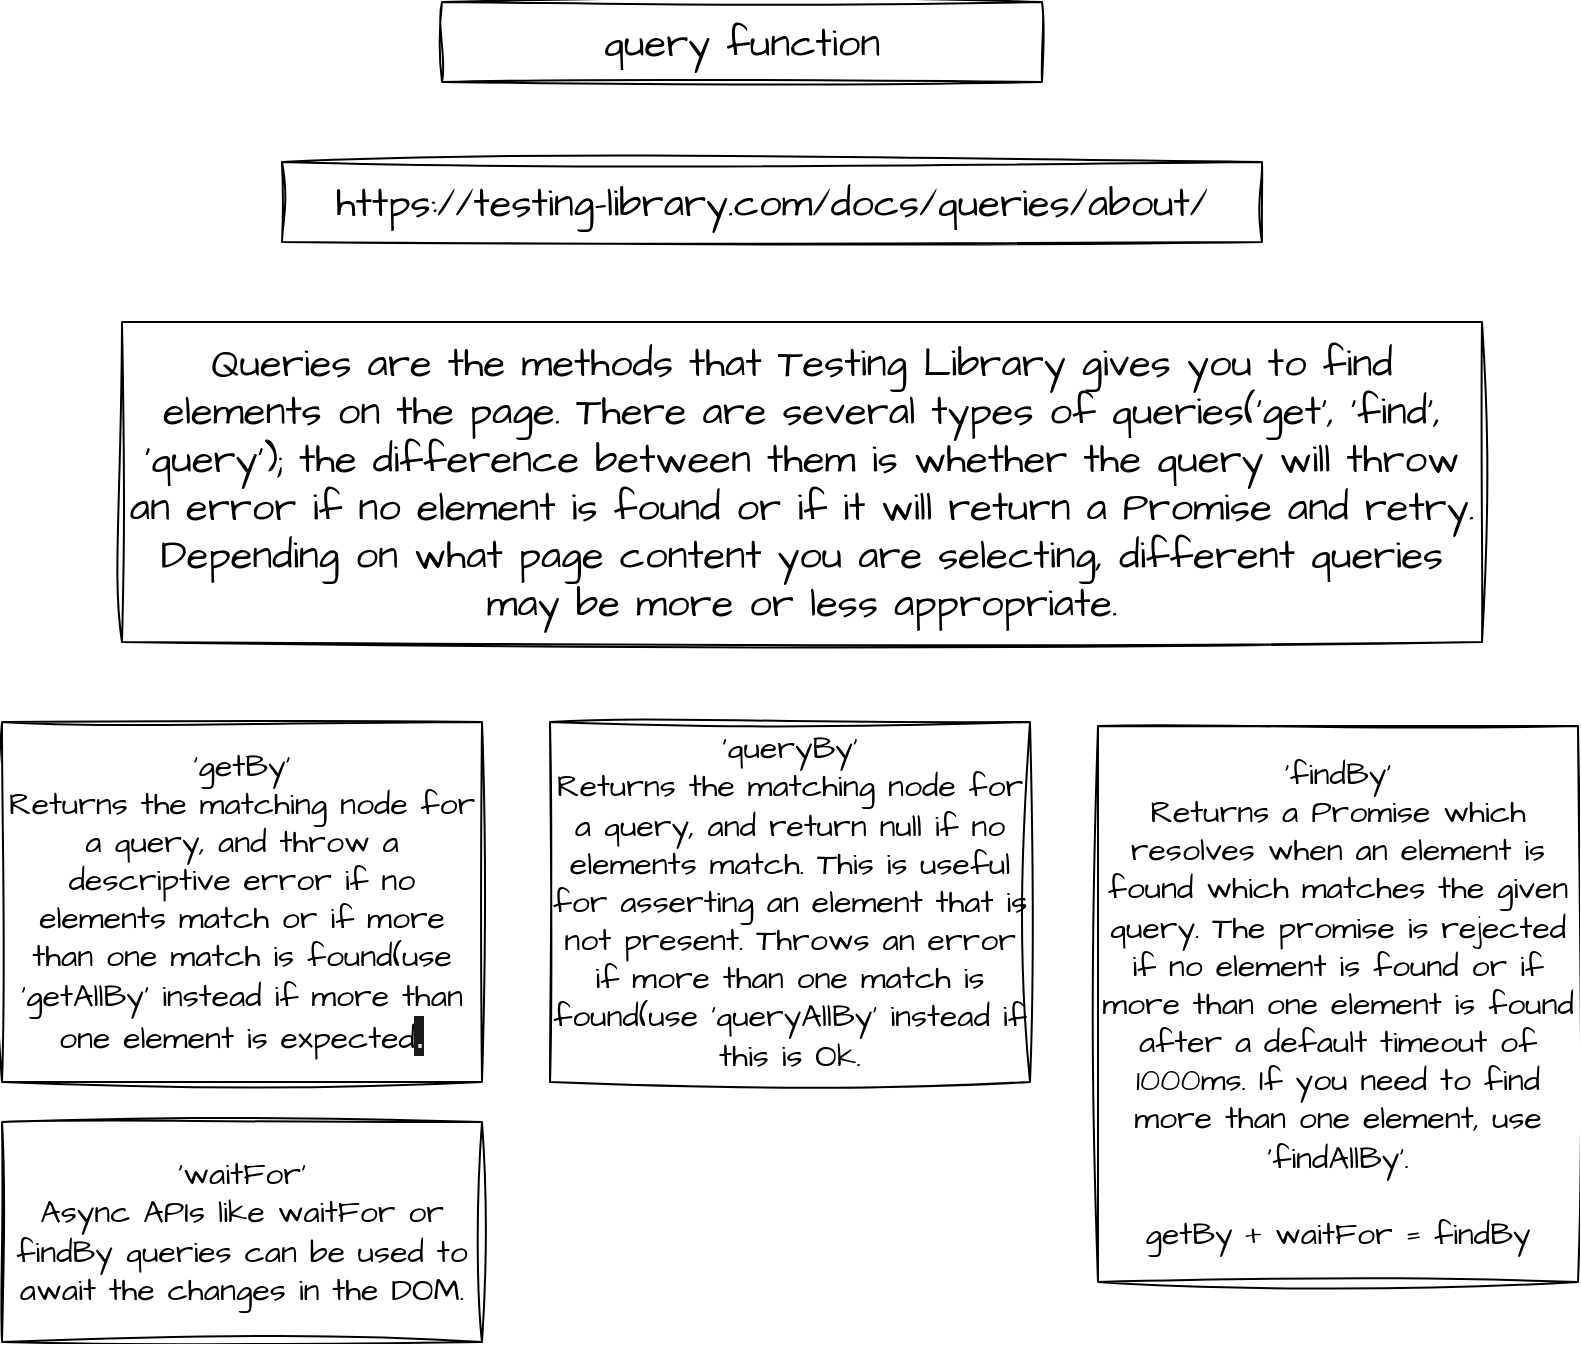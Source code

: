 <mxfile version="22.0.8" type="google">
  <diagram name="페이지-1" id="YARPRC77gt4IM3SaqAKJ">
    <mxGraphModel grid="1" page="1" gridSize="10" guides="1" tooltips="1" connect="1" arrows="1" fold="1" pageScale="1" pageWidth="827" pageHeight="1169" math="0" shadow="0">
      <root>
        <mxCell id="0" />
        <mxCell id="1" parent="0" />
        <mxCell id="mscHq_srBqh7eXsAOqAP-1" value="query function" style="rounded=0;whiteSpace=wrap;html=1;sketch=1;hachureGap=4;jiggle=2;curveFitting=1;fontFamily=Architects Daughter;fontSource=https%3A%2F%2Ffonts.googleapis.com%2Fcss%3Ffamily%3DArchitects%2BDaughter;fontSize=20;" vertex="1" parent="1">
          <mxGeometry x="240" y="40" width="300" height="40" as="geometry" />
        </mxCell>
        <mxCell id="mscHq_srBqh7eXsAOqAP-2" value="https://testing-library.com/docs/queries/about/" style="rounded=0;whiteSpace=wrap;html=1;sketch=1;hachureGap=4;jiggle=2;curveFitting=1;fontFamily=Architects Daughter;fontSource=https%3A%2F%2Ffonts.googleapis.com%2Fcss%3Ffamily%3DArchitects%2BDaughter;fontSize=20;" vertex="1" parent="1">
          <mxGeometry x="160" y="120" width="490" height="40" as="geometry" />
        </mxCell>
        <mxCell id="mscHq_srBqh7eXsAOqAP-3" value="Queries are the methods that Testing Library gives you to find elements on the page. There are several types of queries(&#39;get&#39;, &#39;find&#39;, &#39;query&#39;); the difference between them is whether the query will throw an error if no element is found or if it will return a Promise and retry. Depending on what page content you are selecting, different queries may be more or less appropriate." style="rounded=0;whiteSpace=wrap;html=1;sketch=1;hachureGap=4;jiggle=2;curveFitting=1;fontFamily=Architects Daughter;fontSource=https%3A%2F%2Ffonts.googleapis.com%2Fcss%3Ffamily%3DArchitects%2BDaughter;fontSize=20;" vertex="1" parent="1">
          <mxGeometry x="80" y="200" width="680" height="160" as="geometry" />
        </mxCell>
        <mxCell id="mscHq_srBqh7eXsAOqAP-4" value="&#39;getBy&#39;&lt;br&gt;&lt;div style=&quot;&quot;&gt;&lt;span style=&quot;background-color: initial;&quot;&gt;Returns the matching node for a query, and throw a descriptive error if no elements match or if more than one match is found(use &#39;getAllBy&#39; instead if more than one element is expected&lt;/span&gt;&lt;font face=&quot;Source Sans Pro, sans-serif&quot; color=&quot;#e3e3e3&quot;&gt;&lt;span style=&quot;font-size: 18px; background-color: rgb(27, 27, 29);&quot;&gt;.&lt;/span&gt;&lt;/font&gt;&lt;/div&gt;" style="rounded=0;whiteSpace=wrap;html=1;sketch=1;hachureGap=4;jiggle=2;curveFitting=1;fontFamily=Architects Daughter;fontSource=https%3A%2F%2Ffonts.googleapis.com%2Fcss%3Ffamily%3DArchitects%2BDaughter;fontSize=16;align=center;" vertex="1" parent="1">
          <mxGeometry x="20" y="400" width="240" height="180" as="geometry" />
        </mxCell>
        <mxCell id="mscHq_srBqh7eXsAOqAP-5" value="&#39;queryBy&#39;&lt;br&gt;Returns the matching node for a query, and return null if no elements match. This is useful for asserting an element that is not present. Throws an error if more than one match is found(use &#39;queryAllBy&#39; instead if this is Ok." style="rounded=0;whiteSpace=wrap;html=1;sketch=1;hachureGap=4;jiggle=2;curveFitting=1;fontFamily=Architects Daughter;fontSource=https%3A%2F%2Ffonts.googleapis.com%2Fcss%3Ffamily%3DArchitects%2BDaughter;fontSize=16;" vertex="1" parent="1">
          <mxGeometry x="294" y="400" width="240" height="180" as="geometry" />
        </mxCell>
        <mxCell id="mscHq_srBqh7eXsAOqAP-6" value="&#39;findBy&#39;&lt;br&gt;Returns a Promise which resolves when an element is found which matches the given query. The promise is rejected if no element is found or if more than one element is found after a default timeout of 1000ms. If you need to find more than one element, use &#39;findAllBy&#39;.&lt;br&gt;&lt;br&gt;getBy + waitFor = findBy" style="rounded=0;whiteSpace=wrap;html=1;sketch=1;hachureGap=4;jiggle=2;curveFitting=1;fontFamily=Architects Daughter;fontSource=https%3A%2F%2Ffonts.googleapis.com%2Fcss%3Ffamily%3DArchitects%2BDaughter;fontSize=16;" vertex="1" parent="1">
          <mxGeometry x="568" y="402" width="240" height="278" as="geometry" />
        </mxCell>
        <mxCell id="mscHq_srBqh7eXsAOqAP-7" value="&#39;waitFor&#39;&lt;br&gt;Async APIs like waitFor or findBy queries can be used to await the changes in the DOM." style="rounded=0;whiteSpace=wrap;html=1;sketch=1;hachureGap=4;jiggle=2;curveFitting=1;fontFamily=Architects Daughter;fontSource=https%3A%2F%2Ffonts.googleapis.com%2Fcss%3Ffamily%3DArchitects%2BDaughter;fontSize=16;align=center;" vertex="1" parent="1">
          <mxGeometry x="20" y="600" width="240" height="110" as="geometry" />
        </mxCell>
      </root>
    </mxGraphModel>
  </diagram>
</mxfile>

